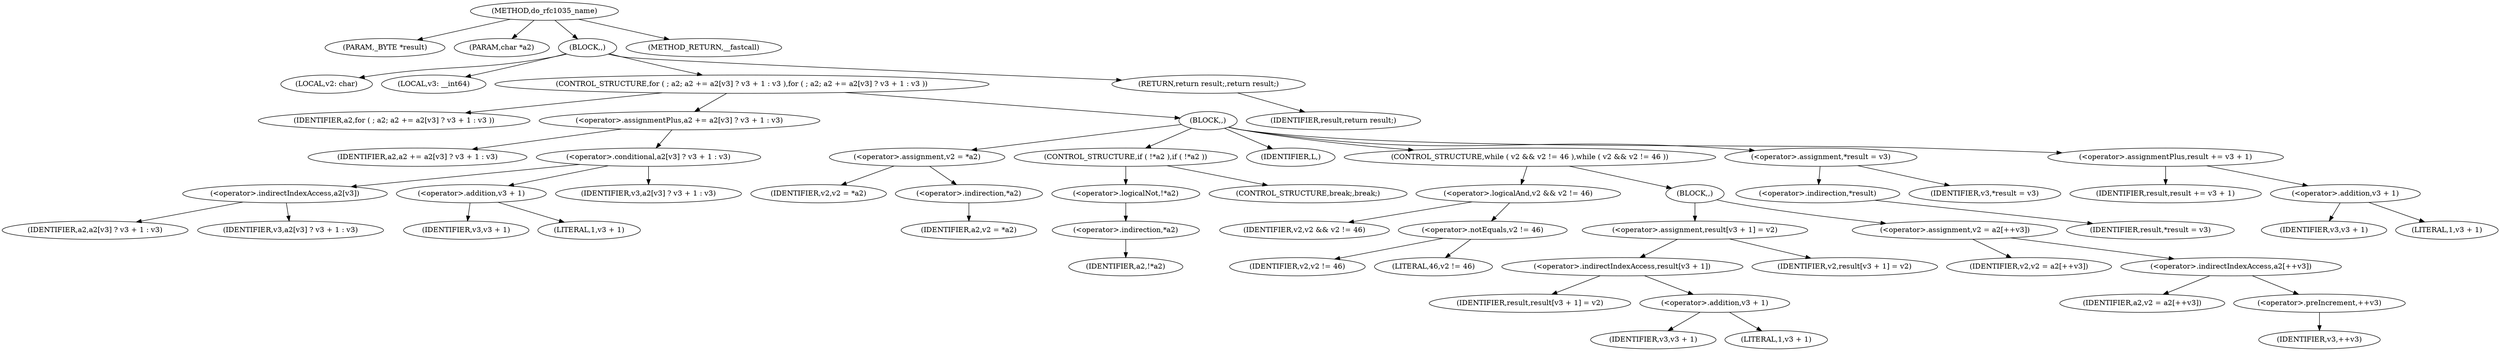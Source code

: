 digraph do_rfc1035_name {  
"1000103" [label = "(METHOD,do_rfc1035_name)" ]
"1000104" [label = "(PARAM,_BYTE *result)" ]
"1000105" [label = "(PARAM,char *a2)" ]
"1000106" [label = "(BLOCK,,)" ]
"1000107" [label = "(LOCAL,v2: char)" ]
"1000108" [label = "(LOCAL,v3: __int64)" ]
"1000109" [label = "(CONTROL_STRUCTURE,for ( ; a2; a2 += a2[v3] ? v3 + 1 : v3 ),for ( ; a2; a2 += a2[v3] ? v3 + 1 : v3 ))" ]
"1000110" [label = "(IDENTIFIER,a2,for ( ; a2; a2 += a2[v3] ? v3 + 1 : v3 ))" ]
"1000111" [label = "(<operator>.assignmentPlus,a2 += a2[v3] ? v3 + 1 : v3)" ]
"1000112" [label = "(IDENTIFIER,a2,a2 += a2[v3] ? v3 + 1 : v3)" ]
"1000113" [label = "(<operator>.conditional,a2[v3] ? v3 + 1 : v3)" ]
"1000114" [label = "(<operator>.indirectIndexAccess,a2[v3])" ]
"1000115" [label = "(IDENTIFIER,a2,a2[v3] ? v3 + 1 : v3)" ]
"1000116" [label = "(IDENTIFIER,v3,a2[v3] ? v3 + 1 : v3)" ]
"1000117" [label = "(<operator>.addition,v3 + 1)" ]
"1000118" [label = "(IDENTIFIER,v3,v3 + 1)" ]
"1000119" [label = "(LITERAL,1,v3 + 1)" ]
"1000120" [label = "(IDENTIFIER,v3,a2[v3] ? v3 + 1 : v3)" ]
"1000121" [label = "(BLOCK,,)" ]
"1000122" [label = "(<operator>.assignment,v2 = *a2)" ]
"1000123" [label = "(IDENTIFIER,v2,v2 = *a2)" ]
"1000124" [label = "(<operator>.indirection,*a2)" ]
"1000125" [label = "(IDENTIFIER,a2,v2 = *a2)" ]
"1000126" [label = "(CONTROL_STRUCTURE,if ( !*a2 ),if ( !*a2 ))" ]
"1000127" [label = "(<operator>.logicalNot,!*a2)" ]
"1000128" [label = "(<operator>.indirection,*a2)" ]
"1000129" [label = "(IDENTIFIER,a2,!*a2)" ]
"1000130" [label = "(CONTROL_STRUCTURE,break;,break;)" ]
"1000131" [label = "(IDENTIFIER,L,)" ]
"1000132" [label = "(CONTROL_STRUCTURE,while ( v2 && v2 != 46 ),while ( v2 && v2 != 46 ))" ]
"1000133" [label = "(<operator>.logicalAnd,v2 && v2 != 46)" ]
"1000134" [label = "(IDENTIFIER,v2,v2 && v2 != 46)" ]
"1000135" [label = "(<operator>.notEquals,v2 != 46)" ]
"1000136" [label = "(IDENTIFIER,v2,v2 != 46)" ]
"1000137" [label = "(LITERAL,46,v2 != 46)" ]
"1000138" [label = "(BLOCK,,)" ]
"1000139" [label = "(<operator>.assignment,result[v3 + 1] = v2)" ]
"1000140" [label = "(<operator>.indirectIndexAccess,result[v3 + 1])" ]
"1000141" [label = "(IDENTIFIER,result,result[v3 + 1] = v2)" ]
"1000142" [label = "(<operator>.addition,v3 + 1)" ]
"1000143" [label = "(IDENTIFIER,v3,v3 + 1)" ]
"1000144" [label = "(LITERAL,1,v3 + 1)" ]
"1000145" [label = "(IDENTIFIER,v2,result[v3 + 1] = v2)" ]
"1000146" [label = "(<operator>.assignment,v2 = a2[++v3])" ]
"1000147" [label = "(IDENTIFIER,v2,v2 = a2[++v3])" ]
"1000148" [label = "(<operator>.indirectIndexAccess,a2[++v3])" ]
"1000149" [label = "(IDENTIFIER,a2,v2 = a2[++v3])" ]
"1000150" [label = "(<operator>.preIncrement,++v3)" ]
"1000151" [label = "(IDENTIFIER,v3,++v3)" ]
"1000152" [label = "(<operator>.assignment,*result = v3)" ]
"1000153" [label = "(<operator>.indirection,*result)" ]
"1000154" [label = "(IDENTIFIER,result,*result = v3)" ]
"1000155" [label = "(IDENTIFIER,v3,*result = v3)" ]
"1000156" [label = "(<operator>.assignmentPlus,result += v3 + 1)" ]
"1000157" [label = "(IDENTIFIER,result,result += v3 + 1)" ]
"1000158" [label = "(<operator>.addition,v3 + 1)" ]
"1000159" [label = "(IDENTIFIER,v3,v3 + 1)" ]
"1000160" [label = "(LITERAL,1,v3 + 1)" ]
"1000161" [label = "(RETURN,return result;,return result;)" ]
"1000162" [label = "(IDENTIFIER,result,return result;)" ]
"1000163" [label = "(METHOD_RETURN,__fastcall)" ]
  "1000103" -> "1000104" 
  "1000103" -> "1000105" 
  "1000103" -> "1000106" 
  "1000103" -> "1000163" 
  "1000106" -> "1000107" 
  "1000106" -> "1000108" 
  "1000106" -> "1000109" 
  "1000106" -> "1000161" 
  "1000109" -> "1000110" 
  "1000109" -> "1000111" 
  "1000109" -> "1000121" 
  "1000111" -> "1000112" 
  "1000111" -> "1000113" 
  "1000113" -> "1000114" 
  "1000113" -> "1000117" 
  "1000113" -> "1000120" 
  "1000114" -> "1000115" 
  "1000114" -> "1000116" 
  "1000117" -> "1000118" 
  "1000117" -> "1000119" 
  "1000121" -> "1000122" 
  "1000121" -> "1000126" 
  "1000121" -> "1000131" 
  "1000121" -> "1000132" 
  "1000121" -> "1000152" 
  "1000121" -> "1000156" 
  "1000122" -> "1000123" 
  "1000122" -> "1000124" 
  "1000124" -> "1000125" 
  "1000126" -> "1000127" 
  "1000126" -> "1000130" 
  "1000127" -> "1000128" 
  "1000128" -> "1000129" 
  "1000132" -> "1000133" 
  "1000132" -> "1000138" 
  "1000133" -> "1000134" 
  "1000133" -> "1000135" 
  "1000135" -> "1000136" 
  "1000135" -> "1000137" 
  "1000138" -> "1000139" 
  "1000138" -> "1000146" 
  "1000139" -> "1000140" 
  "1000139" -> "1000145" 
  "1000140" -> "1000141" 
  "1000140" -> "1000142" 
  "1000142" -> "1000143" 
  "1000142" -> "1000144" 
  "1000146" -> "1000147" 
  "1000146" -> "1000148" 
  "1000148" -> "1000149" 
  "1000148" -> "1000150" 
  "1000150" -> "1000151" 
  "1000152" -> "1000153" 
  "1000152" -> "1000155" 
  "1000153" -> "1000154" 
  "1000156" -> "1000157" 
  "1000156" -> "1000158" 
  "1000158" -> "1000159" 
  "1000158" -> "1000160" 
  "1000161" -> "1000162" 
}
